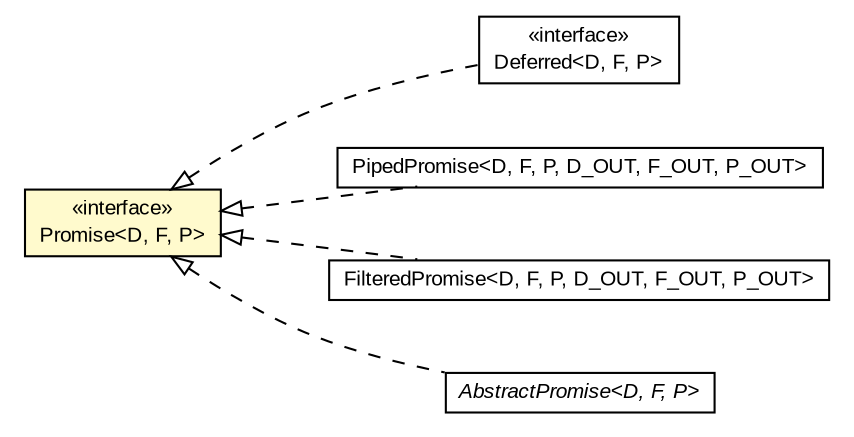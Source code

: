 #!/usr/local/bin/dot
#
# Class diagram 
# Generated by UMLGraph version R5_6-24-gf6e263 (http://www.umlgraph.org/)
#

digraph G {
	edge [fontname="arial",fontsize=10,labelfontname="arial",labelfontsize=10];
	node [fontname="arial",fontsize=10,shape=plaintext];
	nodesep=0.25;
	ranksep=0.5;
	rankdir=LR;
	// io.reinert.gdeferred.Promise<D, F, P>
	c306 [label=<<table title="io.reinert.gdeferred.Promise" border="0" cellborder="1" cellspacing="0" cellpadding="2" port="p" bgcolor="lemonChiffon" href="./Promise.html">
		<tr><td><table border="0" cellspacing="0" cellpadding="1">
<tr><td align="center" balign="center"> &#171;interface&#187; </td></tr>
<tr><td align="center" balign="center"> Promise&lt;D, F, P&gt; </td></tr>
		</table></td></tr>
		</table>>, URL="./Promise.html", fontname="arial", fontcolor="black", fontsize=10.0];
	// io.reinert.gdeferred.Deferred<D, F, P>
	c317 [label=<<table title="io.reinert.gdeferred.Deferred" border="0" cellborder="1" cellspacing="0" cellpadding="2" port="p" href="./Deferred.html">
		<tr><td><table border="0" cellspacing="0" cellpadding="1">
<tr><td align="center" balign="center"> &#171;interface&#187; </td></tr>
<tr><td align="center" balign="center"> Deferred&lt;D, F, P&gt; </td></tr>
		</table></td></tr>
		</table>>, URL="./Deferred.html", fontname="arial", fontcolor="black", fontsize=10.0];
	// io.reinert.gdeferred.impl.PipedPromise<D, F, P, D_OUT, F_OUT, P_OUT>
	c319 [label=<<table title="io.reinert.gdeferred.impl.PipedPromise" border="0" cellborder="1" cellspacing="0" cellpadding="2" port="p" href="./impl/PipedPromise.html">
		<tr><td><table border="0" cellspacing="0" cellpadding="1">
<tr><td align="center" balign="center"> PipedPromise&lt;D, F, P, D_OUT, F_OUT, P_OUT&gt; </td></tr>
		</table></td></tr>
		</table>>, URL="./impl/PipedPromise.html", fontname="arial", fontcolor="black", fontsize=10.0];
	// io.reinert.gdeferred.impl.FilteredPromise<D, F, P, D_OUT, F_OUT, P_OUT>
	c320 [label=<<table title="io.reinert.gdeferred.impl.FilteredPromise" border="0" cellborder="1" cellspacing="0" cellpadding="2" port="p" href="./impl/FilteredPromise.html">
		<tr><td><table border="0" cellspacing="0" cellpadding="1">
<tr><td align="center" balign="center"> FilteredPromise&lt;D, F, P, D_OUT, F_OUT, P_OUT&gt; </td></tr>
		</table></td></tr>
		</table>>, URL="./impl/FilteredPromise.html", fontname="arial", fontcolor="black", fontsize=10.0];
	// io.reinert.gdeferred.impl.AbstractPromise<D, F, P>
	c322 [label=<<table title="io.reinert.gdeferred.impl.AbstractPromise" border="0" cellborder="1" cellspacing="0" cellpadding="2" port="p" href="./impl/AbstractPromise.html">
		<tr><td><table border="0" cellspacing="0" cellpadding="1">
<tr><td align="center" balign="center"><font face="arial italic"> AbstractPromise&lt;D, F, P&gt; </font></td></tr>
		</table></td></tr>
		</table>>, URL="./impl/AbstractPromise.html", fontname="arial", fontcolor="black", fontsize=10.0];
	//io.reinert.gdeferred.Deferred<D, F, P> implements io.reinert.gdeferred.Promise<D, F, P>
	c306:p -> c317:p [dir=back,arrowtail=empty,style=dashed];
	//io.reinert.gdeferred.impl.PipedPromise<D, F, P, D_OUT, F_OUT, P_OUT> implements io.reinert.gdeferred.Promise<D, F, P>
	c306:p -> c319:p [dir=back,arrowtail=empty,style=dashed];
	//io.reinert.gdeferred.impl.FilteredPromise<D, F, P, D_OUT, F_OUT, P_OUT> implements io.reinert.gdeferred.Promise<D, F, P>
	c306:p -> c320:p [dir=back,arrowtail=empty,style=dashed];
	//io.reinert.gdeferred.impl.AbstractPromise<D, F, P> implements io.reinert.gdeferred.Promise<D, F, P>
	c306:p -> c322:p [dir=back,arrowtail=empty,style=dashed];
}

